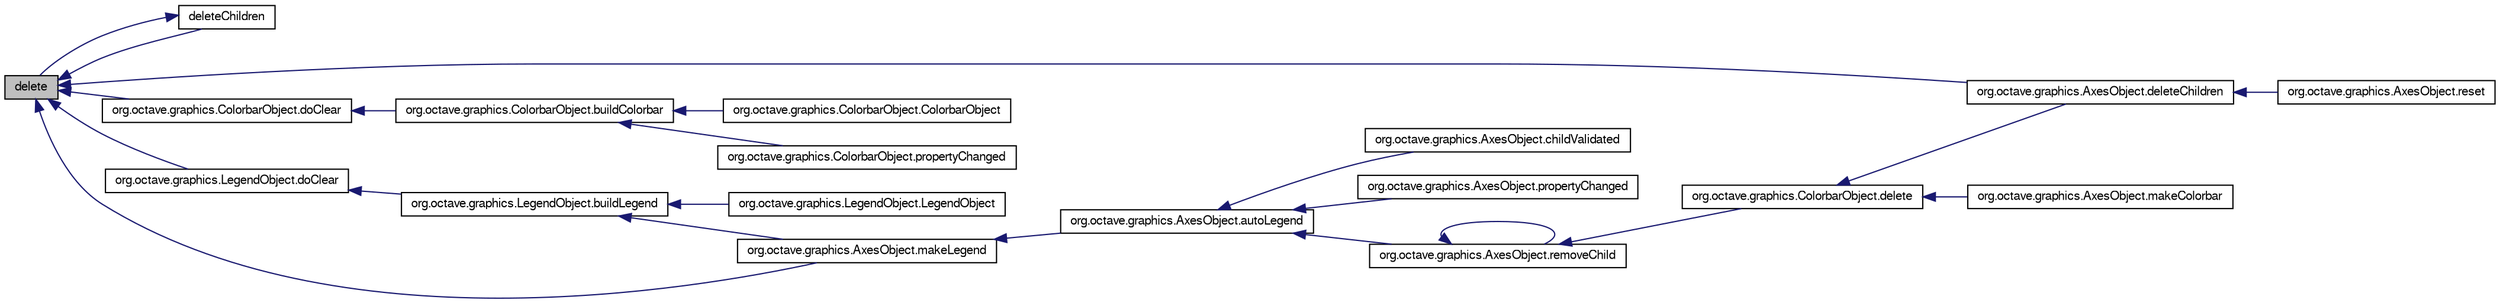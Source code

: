 digraph G
{
  edge [fontname="FreeSans",fontsize="10",labelfontname="FreeSans",labelfontsize="10"];
  node [fontname="FreeSans",fontsize="10",shape=record];
  rankdir="LR";
  Node1 [label="delete",height=0.2,width=0.4,color="black", fillcolor="grey75", style="filled" fontcolor="black"];
  Node1 -> Node2 [dir="back",color="midnightblue",fontsize="10",style="solid",fontname="FreeSans"];
  Node2 [label="deleteChildren",height=0.2,width=0.4,color="black", fillcolor="white", style="filled",URL="$classorg_1_1octave_1_1graphics_1_1_handle_object.html#abf67d882cbea8b20d80544fe5f604e4a"];
  Node2 -> Node1 [dir="back",color="midnightblue",fontsize="10",style="solid",fontname="FreeSans"];
  Node1 -> Node3 [dir="back",color="midnightblue",fontsize="10",style="solid",fontname="FreeSans"];
  Node3 [label="org.octave.graphics.AxesObject.deleteChildren",height=0.2,width=0.4,color="black", fillcolor="white", style="filled",URL="$classorg_1_1octave_1_1graphics_1_1_axes_object.html#abf67d882cbea8b20d80544fe5f604e4a"];
  Node3 -> Node4 [dir="back",color="midnightblue",fontsize="10",style="solid",fontname="FreeSans"];
  Node4 [label="org.octave.graphics.AxesObject.reset",height=0.2,width=0.4,color="black", fillcolor="white", style="filled",URL="$classorg_1_1octave_1_1graphics_1_1_axes_object.html#a262380997e7c353f883761ebed63d18d"];
  Node1 -> Node5 [dir="back",color="midnightblue",fontsize="10",style="solid",fontname="FreeSans"];
  Node5 [label="org.octave.graphics.ColorbarObject.doClear",height=0.2,width=0.4,color="black", fillcolor="white", style="filled",URL="$classorg_1_1octave_1_1graphics_1_1_colorbar_object.html#a780243cb0457b1d59622f628bfbd45ed"];
  Node5 -> Node6 [dir="back",color="midnightblue",fontsize="10",style="solid",fontname="FreeSans"];
  Node6 [label="org.octave.graphics.ColorbarObject.buildColorbar",height=0.2,width=0.4,color="black", fillcolor="white", style="filled",URL="$classorg_1_1octave_1_1graphics_1_1_colorbar_object.html#ad7c4335dcdafd88406af75b6478f9cba"];
  Node6 -> Node7 [dir="back",color="midnightblue",fontsize="10",style="solid",fontname="FreeSans"];
  Node7 [label="org.octave.graphics.ColorbarObject.ColorbarObject",height=0.2,width=0.4,color="black", fillcolor="white", style="filled",URL="$classorg_1_1octave_1_1graphics_1_1_colorbar_object.html#a046394702188ee5d3b6354c41d800942"];
  Node6 -> Node8 [dir="back",color="midnightblue",fontsize="10",style="solid",fontname="FreeSans"];
  Node8 [label="org.octave.graphics.ColorbarObject.propertyChanged",height=0.2,width=0.4,color="black", fillcolor="white", style="filled",URL="$classorg_1_1octave_1_1graphics_1_1_colorbar_object.html#a15b63fbbc7c3a7ad69eb51e60232e1cb"];
  Node1 -> Node9 [dir="back",color="midnightblue",fontsize="10",style="solid",fontname="FreeSans"];
  Node9 [label="org.octave.graphics.LegendObject.doClear",height=0.2,width=0.4,color="black", fillcolor="white", style="filled",URL="$classorg_1_1octave_1_1graphics_1_1_legend_object.html#a780243cb0457b1d59622f628bfbd45ed"];
  Node9 -> Node10 [dir="back",color="midnightblue",fontsize="10",style="solid",fontname="FreeSans"];
  Node10 [label="org.octave.graphics.LegendObject.buildLegend",height=0.2,width=0.4,color="black", fillcolor="white", style="filled",URL="$classorg_1_1octave_1_1graphics_1_1_legend_object.html#a55d0f84024ef147bc44d045c3f708dcc"];
  Node10 -> Node11 [dir="back",color="midnightblue",fontsize="10",style="solid",fontname="FreeSans"];
  Node11 [label="org.octave.graphics.LegendObject.LegendObject",height=0.2,width=0.4,color="black", fillcolor="white", style="filled",URL="$classorg_1_1octave_1_1graphics_1_1_legend_object.html#af481b72f794bf09cd6a2bf647172ca5d"];
  Node10 -> Node12 [dir="back",color="midnightblue",fontsize="10",style="solid",fontname="FreeSans"];
  Node12 [label="org.octave.graphics.AxesObject.makeLegend",height=0.2,width=0.4,color="black", fillcolor="white", style="filled",URL="$classorg_1_1octave_1_1graphics_1_1_axes_object.html#af818b4197b31dc2d4e3c704cf6989770"];
  Node12 -> Node13 [dir="back",color="midnightblue",fontsize="10",style="solid",fontname="FreeSans"];
  Node13 [label="org.octave.graphics.AxesObject.autoLegend",height=0.2,width=0.4,color="black", fillcolor="white", style="filled",URL="$classorg_1_1octave_1_1graphics_1_1_axes_object.html#aed523bdcded55f65e6421d5f19485f8c"];
  Node13 -> Node14 [dir="back",color="midnightblue",fontsize="10",style="solid",fontname="FreeSans"];
  Node14 [label="org.octave.graphics.AxesObject.childValidated",height=0.2,width=0.4,color="black", fillcolor="white", style="filled",URL="$classorg_1_1octave_1_1graphics_1_1_axes_object.html#a8968031d1c5eaed3cc667f394cea6ba3"];
  Node13 -> Node15 [dir="back",color="midnightblue",fontsize="10",style="solid",fontname="FreeSans"];
  Node15 [label="org.octave.graphics.AxesObject.propertyChanged",height=0.2,width=0.4,color="black", fillcolor="white", style="filled",URL="$classorg_1_1octave_1_1graphics_1_1_axes_object.html#a15b63fbbc7c3a7ad69eb51e60232e1cb"];
  Node13 -> Node16 [dir="back",color="midnightblue",fontsize="10",style="solid",fontname="FreeSans"];
  Node16 [label="org.octave.graphics.AxesObject.removeChild",height=0.2,width=0.4,color="black", fillcolor="white", style="filled",URL="$classorg_1_1octave_1_1graphics_1_1_axes_object.html#affde818e58d4c9210b1519dd5cab6ebc"];
  Node16 -> Node17 [dir="back",color="midnightblue",fontsize="10",style="solid",fontname="FreeSans"];
  Node17 [label="org.octave.graphics.ColorbarObject.delete",height=0.2,width=0.4,color="black", fillcolor="white", style="filled",URL="$classorg_1_1octave_1_1graphics_1_1_colorbar_object.html#a7a4721d0a51e952c211e9b0fea4d8090"];
  Node17 -> Node3 [dir="back",color="midnightblue",fontsize="10",style="solid",fontname="FreeSans"];
  Node17 -> Node18 [dir="back",color="midnightblue",fontsize="10",style="solid",fontname="FreeSans"];
  Node18 [label="org.octave.graphics.AxesObject.makeColorbar",height=0.2,width=0.4,color="black", fillcolor="white", style="filled",URL="$classorg_1_1octave_1_1graphics_1_1_axes_object.html#a18ad92a2eeba970815dbcc4aa1b25bbd"];
  Node16 -> Node16 [dir="back",color="midnightblue",fontsize="10",style="solid",fontname="FreeSans"];
  Node1 -> Node12 [dir="back",color="midnightblue",fontsize="10",style="solid",fontname="FreeSans"];
}
